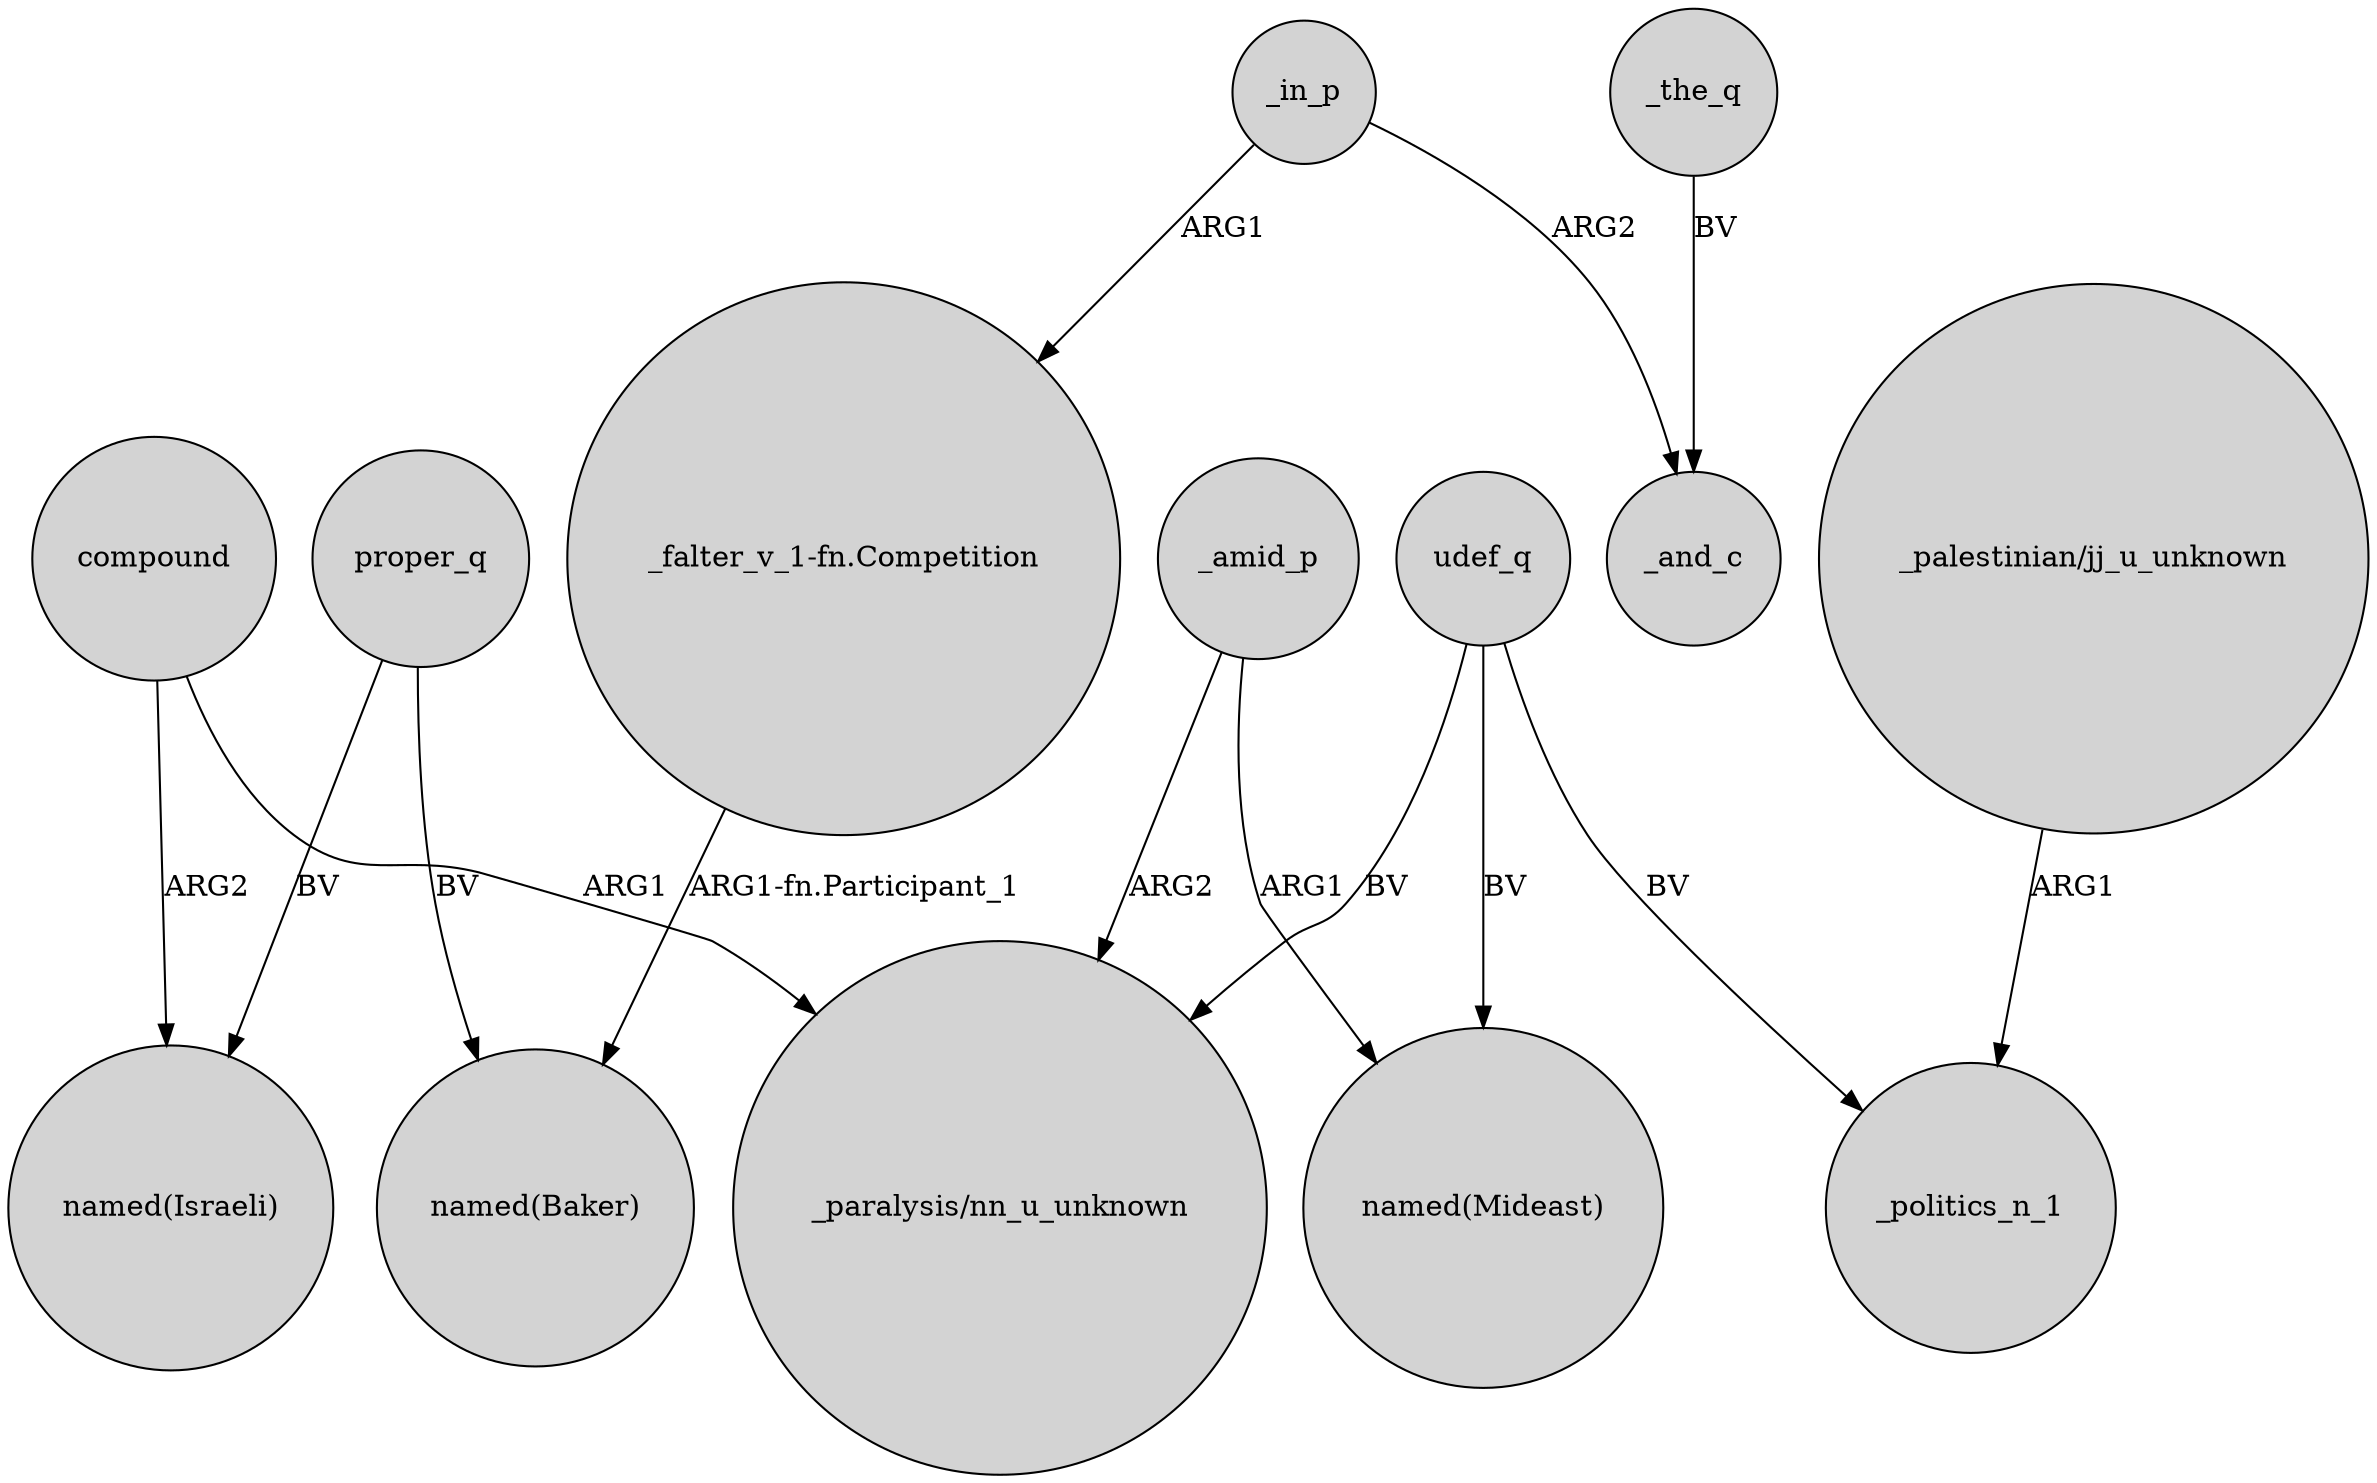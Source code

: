 digraph {
	node [shape=circle style=filled]
	proper_q -> "named(Israeli)" [label=BV]
	proper_q -> "named(Baker)" [label=BV]
	_in_p -> "_falter_v_1-fn.Competition" [label=ARG1]
	compound -> "named(Israeli)" [label=ARG2]
	_in_p -> _and_c [label=ARG2]
	_amid_p -> "_paralysis/nn_u_unknown" [label=ARG2]
	udef_q -> "_paralysis/nn_u_unknown" [label=BV]
	udef_q -> "named(Mideast)" [label=BV]
	"_falter_v_1-fn.Competition" -> "named(Baker)" [label="ARG1-fn.Participant_1"]
	udef_q -> _politics_n_1 [label=BV]
	_amid_p -> "named(Mideast)" [label=ARG1]
	_the_q -> _and_c [label=BV]
	"_palestinian/jj_u_unknown" -> _politics_n_1 [label=ARG1]
	compound -> "_paralysis/nn_u_unknown" [label=ARG1]
}
